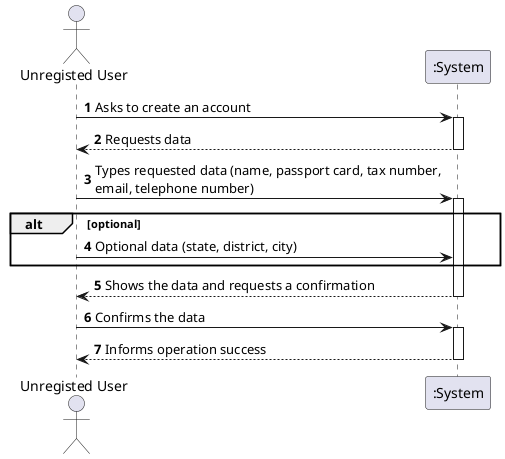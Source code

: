 @startuml
'https://plantuml.com/sequence-diagram

autonumber

actor "Unregisted User" as Unregisted_User
participant ":System" as System

Unregisted_User -> System : Asks to create an account
activate System

System --> Unregisted_User :Requests data
deactivate System

Unregisted_User -> System: Types requested data (name, passport card, tax number,\nemail, telephone number)
activate System
alt optional
    Unregisted_User -> System : Optional data (state, district, city)
end
System --> Unregisted_User : Shows the data and requests a confirmation
deactivate System

Unregisted_User -> System : Confirms the data
activate System

System --> Unregisted_User : Informs operation success
deactivate System
@enduml